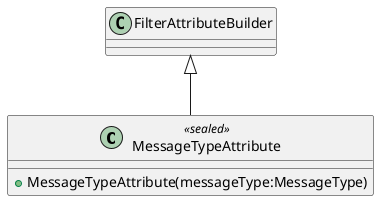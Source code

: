 @startuml
class MessageTypeAttribute <<sealed>> {
    + MessageTypeAttribute(messageType:MessageType)
}
FilterAttributeBuilder <|-- MessageTypeAttribute
@enduml
